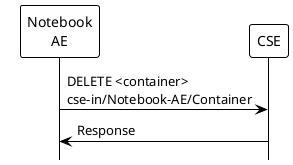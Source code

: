 @startuml
hide footbox
!theme plain
skinparam backgroundcolor transparent

participant "Notebook\nAE" as AE 
participant "CSE" as CSE 

AE -> CSE: DELETE <container>\ncse-in/Notebook-AE/Container
AE <- CSE: Response

@enduml